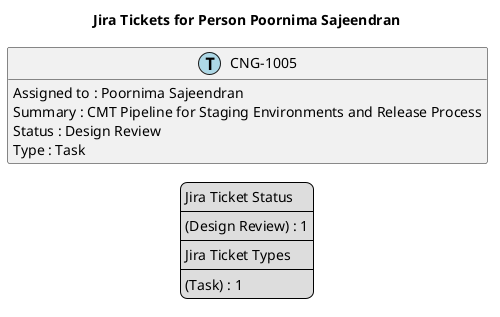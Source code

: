 @startuml
'https://plantuml.com/class-diagram

' GENERATE CLASS DIAGRAM ===========
' Generated at    : Fri May 03 10:09:58 CEST 2024

title Jira Tickets for Person Poornima Sajeendran
hide empty members

legend
Jira Ticket Status
----
(Design Review) : 1
----
Jira Ticket Types
----
(Task) : 1
end legend


' Tickets =======
class "CNG-1005" << (T,lightblue) >> {
  Assigned to : Poornima Sajeendran
  Summary : CMT Pipeline for Staging Environments and Release Process
  Status : Design Review
  Type : Task
}



' Links =======


@enduml
